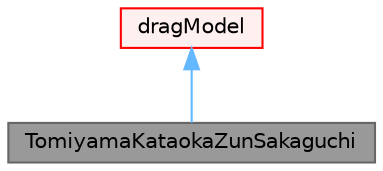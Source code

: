 digraph "TomiyamaKataokaZunSakaguchi"
{
 // LATEX_PDF_SIZE
  bgcolor="transparent";
  edge [fontname=Helvetica,fontsize=10,labelfontname=Helvetica,labelfontsize=10];
  node [fontname=Helvetica,fontsize=10,shape=box,height=0.2,width=0.4];
  Node1 [id="Node000001",label="TomiyamaKataokaZunSakaguchi",height=0.2,width=0.4,color="gray40", fillcolor="grey60", style="filled", fontcolor="black",tooltip="Drag model for gas-liquid system of Tomiyama et al."];
  Node2 -> Node1 [id="edge1_Node000001_Node000002",dir="back",color="steelblue1",style="solid",tooltip=" "];
  Node2 [id="Node000002",label="dragModel",height=0.2,width=0.4,color="red", fillcolor="#FFF0F0", style="filled",URL="$classFoam_1_1dragModel.html",tooltip=" "];
}
